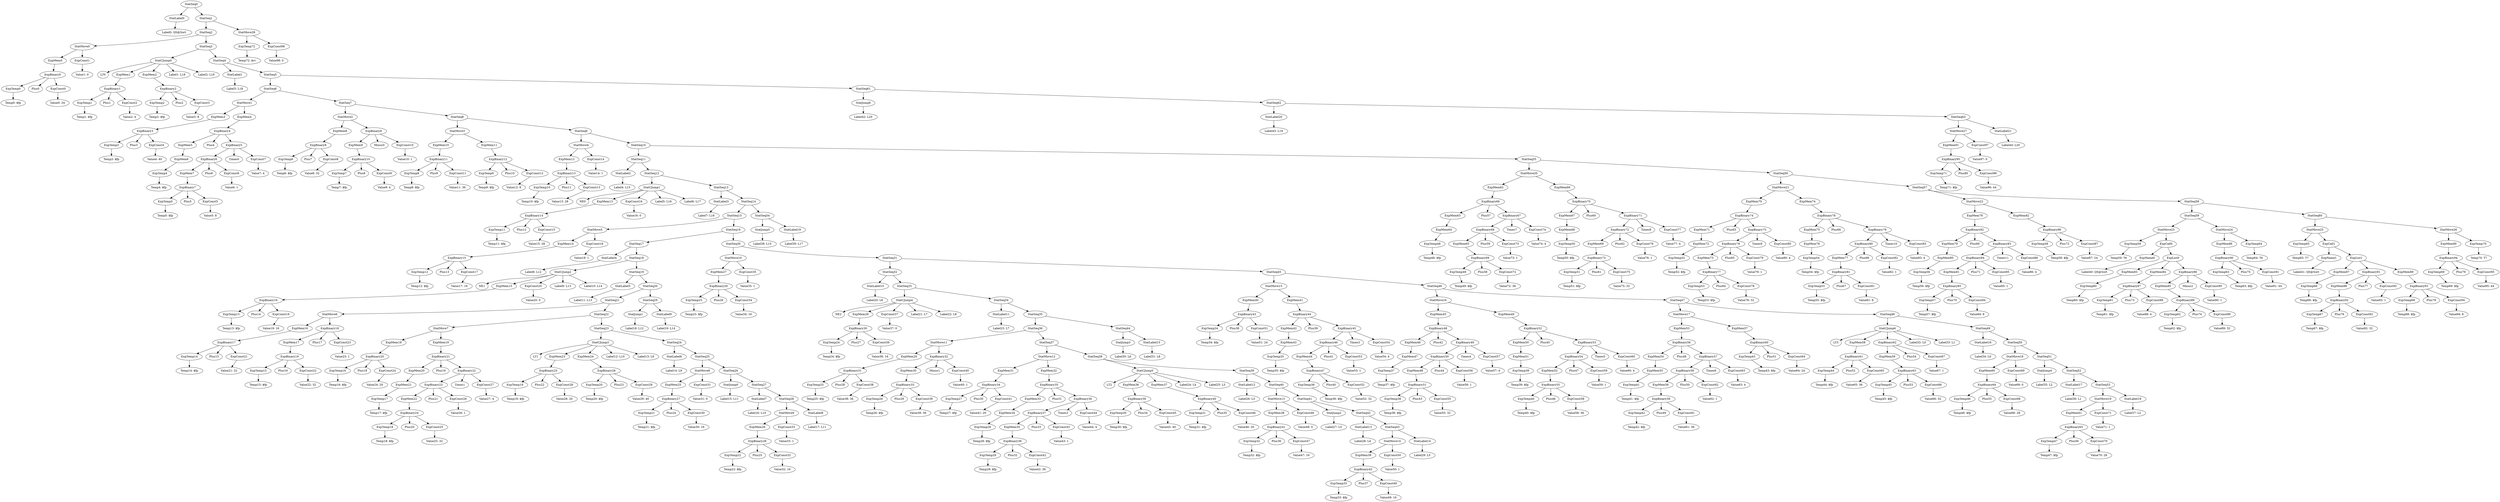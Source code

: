 digraph {
	ordering = out;
	ExpConst98 -> "Value98: 0";
	StatMove28 -> ExpTemp72;
	StatMove28 -> ExpConst98;
	ExpTemp72 -> "Temp72: $rv";
	StatSeq1 -> StatSeq2;
	StatSeq1 -> StatMove28;
	StatLabel21 -> "Label44: L20";
	ExpConst96 -> "Value96: 44";
	ExpBinary95 -> ExpTemp71;
	ExpBinary95 -> Plus80;
	ExpBinary95 -> ExpConst96;
	ExpTemp71 -> "Temp71: $fp";
	StatLabel20 -> "Label43: L19";
	StatSeq61 -> StatJump6;
	StatSeq61 -> StatSeq62;
	StatSeq5 -> StatSeq6;
	StatSeq5 -> StatSeq61;
	ExpTemp70 -> "Temp70: T7";
	StatMove26 -> ExpMem90;
	StatMove26 -> ExpTemp70;
	ExpConst95 -> "Value95: 44";
	ExpBinary94 -> ExpTemp69;
	ExpBinary94 -> Plus79;
	ExpBinary94 -> ExpConst95;
	ExpBinary93 -> ExpTemp68;
	ExpBinary93 -> Plus78;
	ExpBinary93 -> ExpConst94;
	ExpTemp68 -> "Temp68: $fp";
	ExpBinary91 -> ExpMem88;
	ExpBinary91 -> Plus77;
	ExpBinary91 -> ExpConst93;
	ExpMem88 -> ExpBinary92;
	ExpMem87 -> ExpTemp66;
	ExpTemp66 -> "Temp66: $fp";
	ExpName1 -> "Label41: QS@Sort";
	ExpTemp64 -> "Temp64: T6";
	StatMove24 -> ExpMem86;
	StatMove24 -> ExpTemp64;
	ExpConst91 -> "Value91: 44";
	ExpBinary90 -> ExpTemp63;
	ExpBinary90 -> Plus75;
	ExpBinary90 -> ExpConst91;
	ExpTemp63 -> "Temp63: $fp";
	StatSeq59 -> StatMove23;
	StatSeq59 -> StatMove24;
	ExpConst90 -> "Value90: 1";
	ExpMem85 -> ExpBinary89;
	ExpConst89 -> "Value89: 32";
	ExpMem84 -> ExpBinary87;
	ExpTemp61 -> "Temp61: $fp";
	ExpTemp62 -> "Temp62: $fp";
	ExpList0 -> ExpMem83;
	ExpList0 -> ExpMem84;
	ExpList0 -> ExpBinary88;
	ExpTemp60 -> "Temp60: $fp";
	ExpCall0 -> ExpName0;
	ExpCall0 -> ExpList0;
	ExpName0 -> "Label40: QS@Sort";
	StatSeq57 -> StatMove22;
	StatSeq57 -> StatSeq58;
	ExpMem82 -> ExpBinary86;
	ExpBinary86 -> ExpTemp58;
	ExpBinary86 -> Plus72;
	ExpBinary86 -> ExpConst87;
	ExpMem91 -> ExpBinary95;
	StatMove22 -> ExpMem78;
	StatMove22 -> ExpMem82;
	ExpMem78 -> ExpBinary82;
	ExpConst86 -> "Value86: 4";
	ExpBinary83 -> ExpBinary84;
	ExpBinary83 -> Times11;
	ExpBinary83 -> ExpConst86;
	ExpBinary84 -> ExpMem81;
	ExpBinary84 -> Plus71;
	ExpBinary84 -> ExpConst85;
	ExpBinary85 -> ExpTemp57;
	ExpBinary85 -> Plus70;
	ExpBinary85 -> ExpConst84;
	ExpTemp57 -> "Temp57: $fp";
	StatMove25 -> ExpTemp65;
	StatMove25 -> ExpCall1;
	ExpBinary82 -> ExpMem79;
	ExpBinary82 -> Plus69;
	ExpBinary82 -> ExpBinary83;
	ExpTemp56 -> "Temp56: $fp";
	StatSeq56 -> StatMove21;
	StatSeq56 -> StatSeq57;
	ExpBinary34 -> ExpTemp27;
	ExpBinary34 -> Plus30;
	ExpBinary34 -> ExpConst41;
	ExpTemp27 -> "Temp27: $fp";
	ExpConst40 -> "Value40: 1";
	ExpMem30 -> ExpBinary33;
	ExpConst39 -> "Value39: 36";
	ExpConst38 -> "Value38: 36";
	ExpConst60 -> "Value60: 4";
	ExpMem69 -> ExpBinary73;
	ExpMem29 -> ExpBinary31;
	ExpTemp25 -> "Temp25: $fp";
	ExpConst36 -> "Value36: 16";
	StatLabel10 -> "Label20: L6";
	StatMove10 -> ExpMem27;
	StatMove10 -> ExpConst35;
	ExpMem4 -> ExpBinary4;
	StatCJump1 -> NE0;
	StatCJump1 -> ExpMem13;
	StatCJump1 -> ExpConst16;
	StatCJump1 -> "Label5: L16";
	StatCJump1 -> "Label6: L17";
	ExpTemp59 -> "Temp59: T6";
	StatLabel9 -> "Label19: L14";
	ExpBinary29 -> ExpTemp23;
	ExpBinary29 -> Plus26;
	ExpBinary29 -> ExpConst34;
	ExpBinary53 -> ExpBinary54;
	ExpBinary53 -> Times5;
	ExpBinary53 -> ExpConst60;
	StatSeq29 -> StatJump1;
	StatSeq29 -> StatLabel9;
	ExpConst20 -> "Value20: 0";
	StatLabel8 -> "Label17: L11";
	ExpBinary18 -> ExpMem17;
	ExpBinary18 -> Plus17;
	ExpBinary18 -> ExpConst23;
	ExpConst84 -> "Value84: 8";
	ExpTemp6 -> "Temp6: $fp";
	ExpTemp49 -> "Temp49: $fp";
	StatMove9 -> ExpMem26;
	StatMove9 -> ExpConst33;
	ExpMem90 -> ExpBinary94;
	ExpBinary20 -> ExpTemp16;
	ExpBinary20 -> Plus18;
	ExpBinary20 -> ExpConst24;
	ExpTemp28 -> "Temp28: $fp";
	ExpMem47 -> ExpTemp37;
	ExpConst21 -> "Value21: 32";
	ExpTemp22 -> "Temp22: $fp";
	StatSeq27 -> StatLabel7;
	StatSeq27 -> StatSeq28;
	StatJump0 -> "Label15: L11";
	StatLabel7 -> "Label16: L10";
	StatSeq28 -> StatMove9;
	StatSeq28 -> StatLabel8;
	ExpMem26 -> ExpBinary28;
	StatLabel16 -> "Label34: L0";
	ExpMem25 -> ExpBinary27;
	ExpBinary27 -> ExpTemp21;
	ExpBinary27 -> Plus24;
	ExpBinary27 -> ExpConst30;
	ExpTemp21 -> "Temp21: $fp";
	ExpMem86 -> ExpBinary90;
	ExpConst7 -> "Value7: 4";
	StatSeq25 -> StatMove8;
	StatSeq25 -> StatSeq26;
	StatSeq24 -> StatLabel6;
	StatSeq24 -> StatSeq25;
	ExpBinary52 -> ExpMem50;
	ExpBinary52 -> Plus45;
	ExpBinary52 -> ExpBinary53;
	ExpTemp24 -> "Temp24: $fp";
	ExpBinary25 -> ExpTemp19;
	ExpBinary25 -> Plus22;
	ExpBinary25 -> ExpConst28;
	ExpBinary26 -> ExpTemp20;
	ExpBinary26 -> Plus23;
	ExpBinary26 -> ExpConst29;
	StatCJump3 -> LT1;
	StatCJump3 -> ExpMem23;
	StatCJump3 -> ExpMem24;
	StatCJump3 -> "Label12: L10";
	StatCJump3 -> "Label13: L9";
	ExpMem60 -> ExpBinary64;
	ExpTemp55 -> "Temp55: $fp";
	StatSeq22 -> StatMove7;
	StatSeq22 -> StatSeq23;
	StatSeq19 -> StatLabel5;
	StatSeq19 -> StatSeq20;
	ExpMem22 -> ExpBinary24;
	StatSeq44 -> StatJump3;
	StatSeq44 -> StatLabel15;
	ExpBinary24 -> ExpTemp18;
	ExpBinary24 -> Plus20;
	ExpBinary24 -> ExpConst25;
	ExpBinary87 -> ExpTemp61;
	ExpBinary87 -> Plus73;
	ExpBinary87 -> ExpConst88;
	ExpBinary70 -> ExpMem67;
	ExpBinary70 -> Plus60;
	ExpBinary70 -> ExpBinary71;
	ExpTemp18 -> "Temp18: $fp";
	ExpMem20 -> ExpMem21;
	StatMove7 -> ExpMem18;
	StatMove7 -> ExpMem19;
	ExpMem18 -> ExpBinary20;
	ExpMem54 -> ExpMem55;
	StatSeq21 -> StatMove6;
	StatSeq21 -> StatSeq22;
	StatSeq36 -> StatMove11;
	StatSeq36 -> StatSeq37;
	ExpCall1 -> ExpName1;
	ExpCall1 -> ExpList1;
	ExpMem17 -> ExpBinary19;
	ExpTemp67 -> "Temp67: $fp";
	StatSeq34 -> StatLabel11;
	StatSeq34 -> StatSeq35;
	ExpMem28 -> ExpBinary30;
	ExpBinary69 -> ExpTemp49;
	ExpBinary69 -> Plus58;
	ExpBinary69 -> ExpConst72;
	ExpBinary19 -> ExpTemp15;
	ExpBinary19 -> Plus16;
	ExpBinary19 -> ExpConst22;
	ExpConst51 -> "Value51: 24";
	ExpMem77 -> ExpBinary81;
	StatSeq26 -> StatJump0;
	StatSeq26 -> StatSeq27;
	ExpBinary8 -> ExpTemp6;
	ExpBinary8 -> Plus7;
	ExpBinary8 -> ExpConst8;
	ExpConst5 -> "Value5: 8";
	ExpMem19 -> ExpBinary21;
	StatMove6 -> ExpMem16;
	StatMove6 -> ExpBinary18;
	ExpBinary12 -> ExpTemp9;
	ExpBinary12 -> Plus10;
	ExpBinary12 -> ExpConst12;
	ExpConst8 -> "Value8: 32";
	StatLabel17 -> "Label36: L1";
	StatJump5 -> "Label38: L15";
	ExpConst4 -> "Value4: 40";
	ExpBinary5 -> ExpBinary6;
	ExpBinary5 -> Times0;
	ExpBinary5 -> ExpConst7;
	StatSeq20 -> StatSeq21;
	StatSeq20 -> StatSeq29;
	StatSeq11 -> StatLabel2;
	StatSeq11 -> StatSeq12;
	ExpMem2 -> ExpBinary2;
	StatSeq42 -> StatLabel13;
	StatSeq42 -> StatSeq43;
	StatSeq37 -> StatMove12;
	StatSeq37 -> StatSeq38;
	ExpMem6 -> ExpTemp4;
	ExpConst16 -> "Value16: 0";
	ExpTemp16 -> "Temp16: $fp";
	StatMove19 -> ExpMem61;
	StatMove19 -> ExpConst71;
	StatLabel5 -> "Label11: L13";
	ExpTemp4 -> "Temp4: $fp";
	StatSeq12 -> StatCJump1;
	StatSeq12 -> StatSeq13;
	StatSeq52 -> StatLabel17;
	StatSeq52 -> StatSeq53;
	ExpConst26 -> "Value26: 1";
	ExpConst18 -> "Value18: 1";
	ExpConst82 -> "Value82: 1";
	StatMove3 -> ExpMem10;
	StatMove3 -> ExpMem11;
	ExpBinary2 -> ExpTemp2;
	ExpBinary2 -> Plus2;
	ExpBinary2 -> ExpConst3;
	ExpMem13 -> ExpBinary14;
	StatCJump4 -> NE2;
	StatCJump4 -> ExpMem28;
	StatCJump4 -> ExpConst37;
	StatCJump4 -> "Label21: L7";
	StatCJump4 -> "Label22: L8";
	ExpConst28 -> "Value28: 20";
	StatCJump0 -> LT0;
	StatCJump0 -> ExpMem1;
	StatCJump0 -> ExpMem2;
	StatCJump0 -> "Label1: L18";
	StatCJump0 -> "Label2: L19";
	StatMove4 -> ExpMem12;
	StatMove4 -> ExpConst14;
	ExpConst1 -> "Value1: 0";
	ExpMem23 -> ExpBinary25;
	ExpMem9 -> ExpBinary10;
	ExpTemp23 -> "Temp23: $fp";
	ExpBinary88 -> ExpMem85;
	ExpBinary88 -> Minus2;
	ExpBinary88 -> ExpConst90;
	ExpMem58 -> ExpBinary61;
	ExpTemp17 -> "Temp17: $fp";
	ExpBinary41 -> ExpTemp32;
	ExpBinary41 -> Plus36;
	ExpBinary41 -> ExpConst47;
	StatLabel13 -> "Label28: L4";
	ExpMem0 -> ExpBinary0;
	ExpTemp36 -> "Temp36: $fp";
	ExpConst17 -> "Value17: 16";
	ExpConst87 -> "Value87: 24";
	StatSeq6 -> StatMove1;
	StatSeq6 -> StatSeq7;
	ExpMem8 -> ExpBinary8;
	ExpConst2 -> "Value2: 4";
	StatSeq8 -> StatMove3;
	StatSeq8 -> StatSeq9;
	StatLabel3 -> "Label7: L16";
	ExpBinary6 -> ExpMem7;
	ExpBinary6 -> Plus6;
	ExpBinary6 -> ExpConst6;
	StatSeq18 -> StatCJump2;
	StatSeq18 -> StatSeq19;
	StatSeq41 -> StatJump2;
	StatSeq41 -> StatSeq42;
	ExpBinary3 -> ExpTemp3;
	ExpBinary3 -> Plus3;
	ExpBinary3 -> ExpConst4;
	ExpConst45 -> "Value45: 40";
	ExpTemp40 -> "Temp40: $fp";
	ExpMem7 -> ExpBinary7;
	ExpConst13 -> "Value13: 28";
	ExpTemp46 -> "Temp46: $fp";
	StatSeq3 -> StatCJump0;
	StatSeq3 -> StatSeq4;
	ExpConst15 -> "Value15: 28";
	ExpConst88 -> "Value88: 4";
	ExpBinary55 -> ExpTemp40;
	ExpBinary55 -> Plus46;
	ExpBinary55 -> ExpConst58;
	ExpConst0 -> "Value0: 24";
	StatSeq54 -> StatJump5;
	StatSeq54 -> StatLabel19;
	ExpBinary64 -> ExpTemp46;
	ExpBinary64 -> Plus55;
	ExpBinary64 -> ExpConst68;
	StatSeq33 -> StatCJump4;
	StatSeq33 -> StatSeq34;
	ExpBinary14 -> ExpTemp11;
	ExpBinary14 -> Plus12;
	ExpBinary14 -> ExpConst15;
	ExpTemp14 -> "Temp14: $fp";
	ExpBinary48 -> ExpMem46;
	ExpBinary48 -> Plus42;
	ExpBinary48 -> ExpBinary49;
	ExpMem59 -> ExpBinary63;
	ExpBinary76 -> ExpMem73;
	ExpBinary76 -> Plus65;
	ExpBinary76 -> ExpConst79;
	ExpMem21 -> ExpTemp17;
	ExpTemp12 -> "Temp12: $fp";
	ExpMem64 -> ExpTemp48;
	ExpTemp69 -> "Temp69: $fp";
	ExpTemp38 -> "Temp38: $fp";
	ExpList1 -> ExpMem87;
	ExpList1 -> ExpBinary91;
	ExpList1 -> ExpMem89;
	ExpTemp9 -> "Temp9: $fp";
	ExpBinary11 -> ExpTemp8;
	ExpBinary11 -> Plus9;
	ExpBinary11 -> ExpConst11;
	ExpBinary32 -> ExpMem30;
	ExpBinary32 -> Minus1;
	ExpBinary32 -> ExpConst40;
	ExpMem14 -> ExpBinary15;
	StatSeq31 -> StatSeq32;
	StatSeq31 -> StatSeq45;
	ExpBinary0 -> ExpTemp0;
	ExpBinary0 -> Plus0;
	ExpBinary0 -> ExpConst0;
	StatLabel12 -> "Label26: L3";
	ExpBinary46 -> ExpMem44;
	ExpBinary46 -> Plus41;
	ExpBinary46 -> ExpConst53;
	ExpConst32 -> "Value32: 16";
	ExpConst58 -> "Value58: 36";
	ExpMem15 -> ExpBinary16;
	ExpTemp8 -> "Temp8: $fp";
	ExpConst12 -> "Value12: 8";
	StatMove1 -> ExpMem3;
	StatMove1 -> ExpMem4;
	ExpBinary17 -> ExpTemp14;
	ExpBinary17 -> Plus15;
	ExpBinary17 -> ExpConst21;
	ExpConst62 -> "Value62: 1";
	ExpMem24 -> ExpBinary26;
	ExpTemp5 -> "Temp5: $fp";
	ExpConst81 -> "Value81: 8";
	ExpTemp11 -> "Temp11: $fp";
	ExpTemp1 -> "Temp1: $fp";
	ExpBinary7 -> ExpTemp5;
	ExpBinary7 -> Plus5;
	ExpBinary7 -> ExpConst5;
	StatLabel11 -> "Label23: L7";
	ExpBinary65 -> ExpTemp47;
	ExpBinary65 -> Plus56;
	ExpBinary65 -> ExpConst70;
	ExpTemp2 -> "Temp2: $fp";
	StatMove0 -> ExpMem0;
	StatMove0 -> ExpConst1;
	ExpConst19 -> "Value19: 16";
	ExpBinary10 -> ExpTemp7;
	ExpBinary10 -> Plus8;
	ExpBinary10 -> ExpConst9;
	ExpBinary30 -> ExpTemp24;
	ExpBinary30 -> Plus27;
	ExpBinary30 -> ExpConst36;
	StatMove21 -> ExpMem70;
	StatMove21 -> ExpMem74;
	ExpBinary1 -> ExpTemp1;
	ExpBinary1 -> Plus1;
	ExpBinary1 -> ExpConst2;
	ExpBinary42 -> ExpTemp33;
	ExpBinary42 -> Plus37;
	ExpBinary42 -> ExpConst49;
	StatSeq7 -> StatMove2;
	StatSeq7 -> StatSeq8;
	ExpConst11 -> "Value11: 36";
	ExpTemp47 -> "Temp47: $fp";
	ExpConst24 -> "Value24: 20";
	StatLabel0 -> "Label0: QS@Sort";
	ExpMem73 -> ExpBinary77;
	ExpMem70 -> ExpBinary74;
	StatMove11 -> ExpMem29;
	StatMove11 -> ExpBinary32;
	ExpConst22 -> "Value22: 32";
	ExpConst37 -> "Value37: 0";
	ExpConst30 -> "Value30: 16";
	ExpMem10 -> ExpBinary11;
	StatSeq63 -> StatMove27;
	StatSeq63 -> StatLabel21;
	ExpBinary79 -> ExpBinary80;
	ExpBinary79 -> Times10;
	ExpBinary79 -> ExpConst83;
	StatSeq58 -> StatSeq59;
	StatSeq58 -> StatSeq60;
	ExpTemp10 -> "Temp10: $fp";
	ExpBinary23 -> ExpMem22;
	ExpBinary23 -> Plus21;
	ExpBinary23 -> ExpConst26;
	StatSeq60 -> StatMove25;
	StatSeq60 -> StatMove26;
	StatMove16 -> ExpMem45;
	StatMove16 -> ExpMem49;
	ExpBinary13 -> ExpTemp10;
	ExpBinary13 -> Plus11;
	ExpBinary13 -> ExpConst13;
	ExpConst49 -> "Value49: 16";
	ExpTemp13 -> "Temp13: $fp";
	ExpMem12 -> ExpBinary13;
	ExpConst3 -> "Value3: 8";
	StatSeq16 -> StatSeq17;
	StatSeq16 -> StatSeq30;
	ExpConst14 -> "Value14: 1";
	ExpBinary31 -> ExpTemp25;
	ExpBinary31 -> Plus28;
	ExpBinary31 -> ExpConst38;
	ExpConst9 -> "Value9: 4";
	StatSeq9 -> StatMove4;
	StatSeq9 -> StatSeq10;
	ExpBinary28 -> ExpTemp22;
	ExpBinary28 -> Plus25;
	ExpBinary28 -> ExpConst32;
	StatMove5 -> ExpMem14;
	StatMove5 -> ExpConst18;
	ExpBinary89 -> ExpTemp62;
	ExpBinary89 -> Plus74;
	ExpBinary89 -> ExpConst89;
	StatLabel2 -> "Label4: L15";
	ExpMem79 -> ExpMem80;
	ExpConst41 -> "Value41: 20";
	ExpMem75 -> ExpMem76;
	ExpConst25 -> "Value25: 32";
	StatLabel4 -> "Label8: L12";
	StatSeq30 -> StatMove10;
	StatSeq30 -> StatSeq31;
	ExpTemp19 -> "Temp19: $fp";
	ExpConst64 -> "Value64: 24";
	ExpTemp33 -> "Temp33: $fp";
	ExpBinary60 -> ExpTemp43;
	ExpBinary60 -> Plus51;
	ExpBinary60 -> ExpConst64;
	StatSeq17 -> StatLabel4;
	StatSeq17 -> StatSeq18;
	ExpBinary72 -> ExpMem69;
	ExpBinary72 -> Plus62;
	ExpBinary72 -> ExpConst76;
	ExpMem66 -> ExpBinary70;
	ExpTemp53 -> "Temp53: $fp";
	ExpBinary16 -> ExpTemp13;
	ExpBinary16 -> Plus14;
	ExpBinary16 -> ExpConst19;
	ExpMem31 -> ExpBinary34;
	ExpTemp15 -> "Temp15: $fp";
	StatMove12 -> ExpMem31;
	StatMove12 -> ExpMem32;
	ExpMem34 -> ExpTemp28;
	ExpMem33 -> ExpMem34;
	ExpMem56 -> ExpBinary59;
	ExpBinary35 -> ExpMem33;
	ExpBinary35 -> Plus31;
	ExpBinary35 -> ExpBinary36;
	ExpBinary54 -> ExpMem52;
	ExpBinary54 -> Plus47;
	ExpBinary54 -> ExpConst59;
	ExpBinary38 -> ExpTemp29;
	ExpBinary38 -> Plus32;
	ExpBinary38 -> ExpConst42;
	ExpMem1 -> ExpBinary1;
	ExpConst42 -> "Value42: 36";
	StatMove17 -> ExpMem53;
	StatMove17 -> ExpMem57;
	StatSeq46 -> StatMove16;
	StatSeq46 -> StatSeq47;
	ExpMem35 -> ExpBinary38;
	ExpMem27 -> ExpBinary29;
	ExpBinary37 -> ExpMem35;
	ExpBinary37 -> Plus33;
	ExpBinary37 -> ExpConst43;
	StatSeq32 -> StatLabel10;
	StatSeq32 -> StatSeq33;
	ExpConst43 -> "Value43: 1";
	ExpTemp0 -> "Temp0: $fp";
	ExpBinary36 -> ExpBinary37;
	ExpBinary36 -> Times2;
	ExpBinary36 -> ExpConst44;
	ExpConst74 -> "Value74: 4";
	ExpConst44 -> "Value44: 4";
	ExpMem32 -> ExpBinary35;
	ExpTemp30 -> "Temp30: $fp";
	ExpBinary39 -> ExpTemp30;
	ExpBinary39 -> Plus34;
	ExpBinary39 -> ExpConst45;
	ExpMem36 -> ExpBinary39;
	ExpBinary22 -> ExpBinary23;
	ExpBinary22 -> Times1;
	ExpBinary22 -> ExpConst27;
	ExpMem44 -> ExpBinary47;
	ExpBinary63 -> ExpTemp45;
	ExpBinary63 -> Plus53;
	ExpBinary63 -> ExpConst66;
	ExpBinary40 -> ExpTemp31;
	ExpBinary40 -> Plus35;
	ExpBinary40 -> ExpConst46;
	ExpConst46 -> "Value46: 20";
	StatSeq48 -> StatCJump6;
	StatSeq48 -> StatSeq49;
	ExpTemp44 -> "Temp44: $fp";
	ExpMem37 -> ExpBinary40;
	ExpConst23 -> "Value23: 1";
	StatSeq38 -> StatCJump5;
	StatSeq38 -> StatSeq39;
	ExpMem3 -> ExpBinary3;
	StatSeq39 -> StatLabel12;
	StatSeq39 -> StatSeq40;
	ExpConst10 -> "Value10: 1";
	ExpTemp32 -> "Temp32: $fp";
	StatLabel6 -> "Label14: L9";
	ExpConst47 -> "Value47: 16";
	ExpMem38 -> ExpBinary41;
	StatMove13 -> ExpMem38;
	StatMove13 -> ExpConst48;
	ExpMem50 -> ExpMem51;
	ExpConst48 -> "Value48: 0";
	StatJump2 -> "Label27: L5";
	ExpConst93 -> "Value93: 1";
	ExpMem41 -> ExpBinary44;
	ExpConst27 -> "Value27: 4";
	ExpMem39 -> ExpBinary42;
	StatSeq14 -> StatSeq15;
	StatSeq14 -> StatSeq54;
	ExpBinary73 -> ExpTemp51;
	ExpBinary73 -> Plus61;
	ExpBinary73 -> ExpConst75;
	ExpMem11 -> ExpBinary12;
	StatMove14 -> ExpMem39;
	StatMove14 -> ExpConst50;
	ExpMem49 -> ExpBinary52;
	ExpConst50 -> "Value50: 1";
	StatSeq43 -> StatMove14;
	StatSeq43 -> StatLabel14;
	StatLabel14 -> "Label29: L5";
	StatSeq10 -> StatSeq11;
	StatSeq10 -> StatSeq55;
	StatJump6 -> "Label42: L20";
	ExpMem71 -> ExpMem72;
	ExpMem89 -> ExpBinary93;
	StatSeq23 -> StatCJump3;
	StatSeq23 -> StatSeq24;
	StatSeq35 -> StatSeq36;
	StatSeq35 -> StatSeq44;
	StatJump3 -> "Label30: L6";
	ExpBinary15 -> ExpTemp12;
	ExpBinary15 -> Plus13;
	ExpBinary15 -> ExpConst17;
	ExpConst79 -> "Value79: 1";
	StatLabel15 -> "Label31: L8";
	ExpTemp45 -> "Temp45: $fp";
	ExpTemp3 -> "Temp3: $fp";
	ExpBinary43 -> ExpTemp34;
	ExpBinary43 -> Plus38;
	ExpBinary43 -> ExpConst51;
	StatSeq15 -> StatMove5;
	StatSeq15 -> StatSeq16;
	ExpMem40 -> ExpBinary43;
	ExpConst80 -> "Value80: 4";
	StatMove15 -> ExpMem40;
	StatMove15 -> ExpMem41;
	ExpTemp35 -> "Temp35: $fp";
	ExpMem43 -> ExpTemp35;
	ExpMem42 -> ExpMem43;
	ExpConst85 -> "Value85: 1";
	StatMove18 -> ExpMem60;
	StatMove18 -> ExpConst69;
	ExpBinary44 -> ExpMem42;
	ExpBinary44 -> Plus39;
	ExpBinary44 -> ExpBinary45;
	ExpMem16 -> ExpBinary17;
	ExpBinary81 -> ExpTemp55;
	ExpBinary81 -> Plus67;
	ExpBinary81 -> ExpConst81;
	ExpConst92 -> "Value92: 32";
	StatSeq2 -> StatMove0;
	StatSeq2 -> StatSeq3;
	ExpBinary47 -> ExpTemp36;
	ExpBinary47 -> Plus40;
	ExpBinary47 -> ExpConst52;
	ExpMem62 -> ExpBinary66;
	ExpMem81 -> ExpBinary85;
	ExpConst52 -> "Value52: 32";
	ExpTemp58 -> "Temp58: $fp";
	StatJump4 -> "Label35: L2";
	ExpConst53 -> "Value53: 1";
	StatMove23 -> ExpTemp59;
	StatMove23 -> ExpCall0;
	StatSeq49 -> StatLabel16;
	StatSeq49 -> StatSeq50;
	ExpBinary45 -> ExpBinary46;
	ExpBinary45 -> Times3;
	ExpBinary45 -> ExpConst54;
	ExpBinary21 -> ExpMem20;
	ExpBinary21 -> Plus19;
	ExpBinary21 -> ExpBinary22;
	ExpConst54 -> "Value54: 4";
	StatLabel1 -> "Label3: L18";
	StatSeq45 -> StatMove15;
	StatSeq45 -> StatSeq46;
	ExpConst72 -> "Value72: 36";
	ExpMem46 -> ExpMem47;
	ExpBinary4 -> ExpMem5;
	ExpBinary4 -> Plus4;
	ExpBinary4 -> ExpBinary5;
	ExpBinary51 -> ExpTemp38;
	ExpBinary51 -> Plus43;
	ExpBinary51 -> ExpConst55;
	ExpBinary9 -> ExpMem9;
	ExpBinary9 -> Minus0;
	ExpBinary9 -> ExpConst10;
	ExpConst61 -> "Value61: 36";
	ExpConst55 -> "Value55: 32";
	ExpBinary92 -> ExpTemp67;
	ExpBinary92 -> Plus76;
	ExpBinary92 -> ExpConst92;
	ExpMem48 -> ExpBinary51;
	StatSeq62 -> StatLabel20;
	StatSeq62 -> StatSeq63;
	ExpBinary50 -> ExpMem48;
	ExpBinary50 -> Plus44;
	ExpBinary50 -> ExpConst56;
	ExpConst56 -> "Value56: 1";
	ExpTemp34 -> "Temp34: $fp";
	ExpBinary49 -> ExpBinary50;
	ExpBinary49 -> Times4;
	ExpBinary49 -> ExpConst57;
	ExpTemp50 -> "Temp50: $fp";
	ExpConst97 -> "Value97: 0";
	ExpConst57 -> "Value57: 4";
	StatSeq4 -> StatLabel1;
	StatSeq4 -> StatSeq5;
	ExpConst77 -> "Value77: 4";
	ExpMem61 -> ExpBinary65;
	StatMove2 -> ExpMem8;
	StatMove2 -> ExpBinary9;
	ExpBinary58 -> ExpMem56;
	ExpBinary58 -> Plus50;
	ExpBinary58 -> ExpConst62;
	ExpMem45 -> ExpBinary48;
	ExpMem80 -> ExpTemp56;
	ExpConst73 -> "Value73: 1";
	ExpTemp51 -> "Temp51: $fp";
	ExpTemp39 -> "Temp39: $fp";
	ExpConst63 -> "Value63: 4";
	StatSeq55 -> StatMove20;
	StatSeq55 -> StatSeq56;
	ExpMem51 -> ExpTemp39;
	ExpMem52 -> ExpBinary55;
	StatLabel18 -> "Label37: L2";
	ExpConst59 -> "Value59: 1";
	StatSeq40 -> StatMove13;
	StatSeq40 -> StatSeq41;
	ExpTemp41 -> "Temp41: $fp";
	ExpTemp65 -> "Temp65: T7";
	ExpConst33 -> "Value33: 1";
	ExpMem55 -> ExpTemp41;
	ExpMem74 -> ExpBinary78;
	ExpConst31 -> "Value31: 0";
	StatSeq0 -> StatLabel0;
	StatSeq0 -> StatSeq1;
	ExpBinary56 -> ExpMem54;
	ExpBinary56 -> Plus48;
	ExpBinary56 -> ExpBinary57;
	ExpTemp31 -> "Temp31: $fp";
	ExpTemp42 -> "Temp42: $fp";
	ExpBinary59 -> ExpTemp42;
	ExpBinary59 -> Plus49;
	ExpBinary59 -> ExpConst61;
	StatMove8 -> ExpMem25;
	StatMove8 -> ExpConst31;
	StatSeq13 -> StatLabel3;
	StatSeq13 -> StatSeq14;
	ExpBinary74 -> ExpMem71;
	ExpBinary74 -> Plus63;
	ExpBinary74 -> ExpBinary75;
	ExpBinary57 -> ExpBinary58;
	ExpBinary57 -> Times6;
	ExpBinary57 -> ExpConst63;
	ExpConst75 -> "Value75: 32";
	ExpConst34 -> "Value34: 16";
	ExpMem53 -> ExpBinary56;
	ExpTemp7 -> "Temp7: $fp";
	ExpTemp43 -> "Temp43: $fp";
	ExpMem57 -> ExpBinary60;
	StatSeq47 -> StatMove17;
	StatSeq47 -> StatSeq48;
	StatJump1 -> "Label18: L12";
	StatCJump6 -> LT3;
	StatCJump6 -> ExpMem58;
	StatCJump6 -> ExpBinary62;
	StatCJump6 -> "Label32: L0";
	StatCJump6 -> "Label33: L1";
	ExpBinary33 -> ExpTemp26;
	ExpBinary33 -> Plus29;
	ExpBinary33 -> ExpConst39;
	ExpBinary61 -> ExpTemp44;
	ExpBinary61 -> Plus52;
	ExpBinary61 -> ExpConst65;
	ExpConst29 -> "Value29: 40";
	ExpConst65 -> "Value65: 36";
	ExpConst66 -> "Value66: 32";
	ExpBinary62 -> ExpMem59;
	ExpBinary62 -> Plus54;
	ExpBinary62 -> ExpConst67;
	ExpConst94 -> "Value94: 8";
	StatSeq50 -> StatMove18;
	StatSeq50 -> StatSeq51;
	StatSeq51 -> StatJump4;
	StatSeq51 -> StatSeq52;
	ExpTemp26 -> "Temp26: $fp";
	ExpConst70 -> "Value70: 28";
	ExpConst83 -> "Value83: 4";
	StatCJump2 -> NE1;
	StatCJump2 -> ExpMem15;
	StatCJump2 -> ExpConst20;
	StatCJump2 -> "Label9: L13";
	StatCJump2 -> "Label10: L14";
	ExpConst71 -> "Value71: 1";
	StatCJump5 -> LT2;
	StatCJump5 -> ExpMem36;
	StatCJump5 -> ExpMem37;
	StatCJump5 -> "Label24: L4";
	StatCJump5 -> "Label25: L3";
	ExpTemp29 -> "Temp29: $fp";
	ExpConst68 -> "Value68: 28";
	StatSeq53 -> StatMove19;
	StatSeq53 -> StatLabel18;
	StatLabel19 -> "Label39: L17";
	ExpTemp48 -> "Temp48: $fp";
	ExpMem63 -> ExpMem64;
	ExpBinary66 -> ExpMem63;
	ExpBinary66 -> Plus57;
	ExpBinary66 -> ExpBinary67;
	ExpMem65 -> ExpBinary69;
	ExpBinary68 -> ExpMem65;
	ExpBinary68 -> Plus59;
	ExpBinary68 -> ExpConst73;
	ExpBinary67 -> ExpBinary68;
	ExpBinary67 -> Times7;
	ExpBinary67 -> ExpConst74;
	StatMove20 -> ExpMem62;
	StatMove20 -> ExpMem66;
	ExpMem68 -> ExpTemp50;
	ExpMem67 -> ExpMem68;
	ExpTemp20 -> "Temp20: $fp";
	ExpConst76 -> "Value76: 1";
	ExpMem5 -> ExpMem6;
	ExpBinary78 -> ExpMem75;
	ExpBinary78 -> Plus66;
	ExpBinary78 -> ExpBinary79;
	StatMove27 -> ExpMem91;
	StatMove27 -> ExpConst97;
	ExpMem83 -> ExpTemp60;
	ExpBinary71 -> ExpBinary72;
	ExpBinary71 -> Times8;
	ExpBinary71 -> ExpConst77;
	ExpTemp37 -> "Temp37: $fp";
	ExpConst67 -> "Value67: 1";
	ExpTemp52 -> "Temp52: $fp";
	ExpConst69 -> "Value69: 0";
	ExpMem72 -> ExpTemp52;
	ExpBinary77 -> ExpTemp53;
	ExpBinary77 -> Plus64;
	ExpBinary77 -> ExpConst78;
	ExpConst78 -> "Value78: 32";
	ExpBinary75 -> ExpBinary76;
	ExpBinary75 -> Times9;
	ExpBinary75 -> ExpConst80;
	ExpConst6 -> "Value6: 1";
	ExpTemp54 -> "Temp54: $fp";
	ExpConst35 -> "Value35: 1";
	ExpMem76 -> ExpTemp54;
	ExpBinary80 -> ExpMem77;
	ExpBinary80 -> Plus68;
	ExpBinary80 -> ExpConst82;
}

